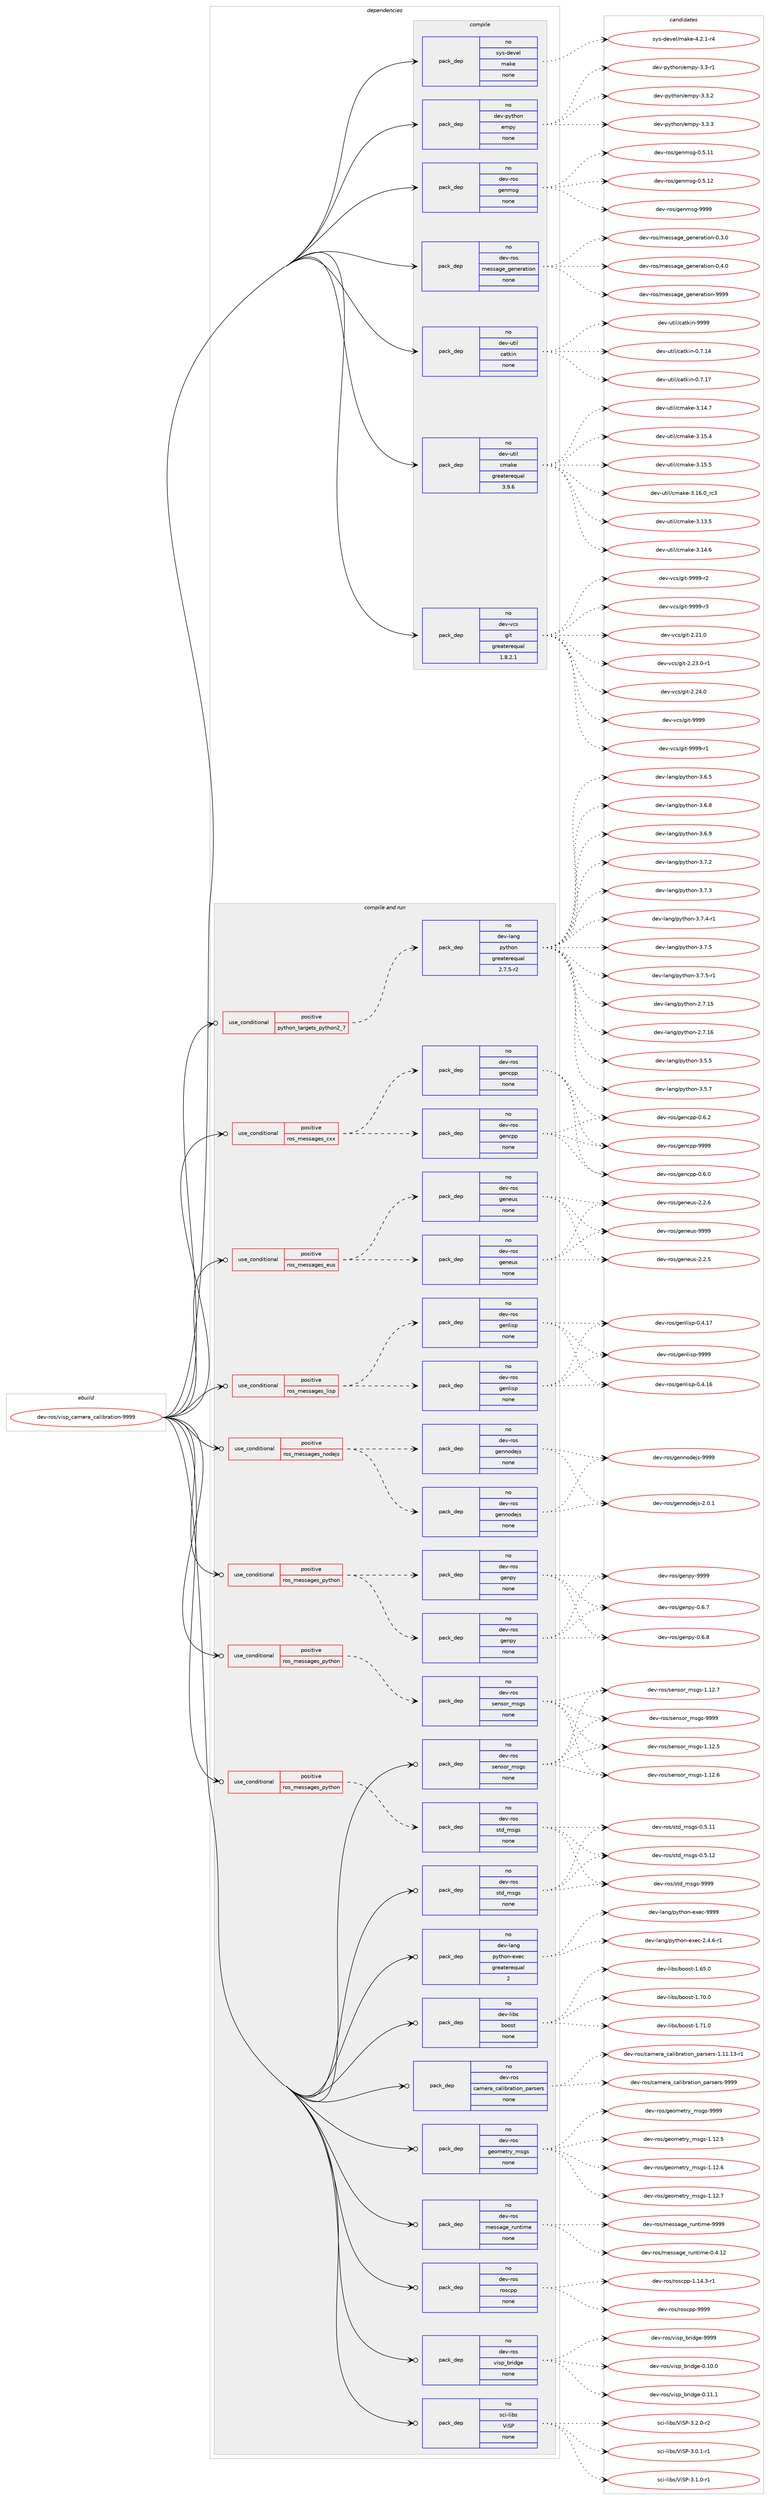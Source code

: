 digraph prolog {

# *************
# Graph options
# *************

newrank=true;
concentrate=true;
compound=true;
graph [rankdir=LR,fontname=Helvetica,fontsize=10,ranksep=1.5];#, ranksep=2.5, nodesep=0.2];
edge  [arrowhead=vee];
node  [fontname=Helvetica,fontsize=10];

# **********
# The ebuild
# **********

subgraph cluster_leftcol {
color=gray;
rank=same;
label=<<i>ebuild</i>>;
id [label="dev-ros/visp_camera_calibration-9999", color=red, width=4, href="../dev-ros/visp_camera_calibration-9999.svg"];
}

# ****************
# The dependencies
# ****************

subgraph cluster_midcol {
color=gray;
label=<<i>dependencies</i>>;
subgraph cluster_compile {
fillcolor="#eeeeee";
style=filled;
label=<<i>compile</i>>;
subgraph pack504615 {
dependency673097 [label=<<TABLE BORDER="0" CELLBORDER="1" CELLSPACING="0" CELLPADDING="4" WIDTH="220"><TR><TD ROWSPAN="6" CELLPADDING="30">pack_dep</TD></TR><TR><TD WIDTH="110">no</TD></TR><TR><TD>dev-python</TD></TR><TR><TD>empy</TD></TR><TR><TD>none</TD></TR><TR><TD></TD></TR></TABLE>>, shape=none, color=blue];
}
id:e -> dependency673097:w [weight=20,style="solid",arrowhead="vee"];
subgraph pack504616 {
dependency673098 [label=<<TABLE BORDER="0" CELLBORDER="1" CELLSPACING="0" CELLPADDING="4" WIDTH="220"><TR><TD ROWSPAN="6" CELLPADDING="30">pack_dep</TD></TR><TR><TD WIDTH="110">no</TD></TR><TR><TD>dev-ros</TD></TR><TR><TD>genmsg</TD></TR><TR><TD>none</TD></TR><TR><TD></TD></TR></TABLE>>, shape=none, color=blue];
}
id:e -> dependency673098:w [weight=20,style="solid",arrowhead="vee"];
subgraph pack504617 {
dependency673099 [label=<<TABLE BORDER="0" CELLBORDER="1" CELLSPACING="0" CELLPADDING="4" WIDTH="220"><TR><TD ROWSPAN="6" CELLPADDING="30">pack_dep</TD></TR><TR><TD WIDTH="110">no</TD></TR><TR><TD>dev-ros</TD></TR><TR><TD>message_generation</TD></TR><TR><TD>none</TD></TR><TR><TD></TD></TR></TABLE>>, shape=none, color=blue];
}
id:e -> dependency673099:w [weight=20,style="solid",arrowhead="vee"];
subgraph pack504618 {
dependency673100 [label=<<TABLE BORDER="0" CELLBORDER="1" CELLSPACING="0" CELLPADDING="4" WIDTH="220"><TR><TD ROWSPAN="6" CELLPADDING="30">pack_dep</TD></TR><TR><TD WIDTH="110">no</TD></TR><TR><TD>dev-util</TD></TR><TR><TD>catkin</TD></TR><TR><TD>none</TD></TR><TR><TD></TD></TR></TABLE>>, shape=none, color=blue];
}
id:e -> dependency673100:w [weight=20,style="solid",arrowhead="vee"];
subgraph pack504619 {
dependency673101 [label=<<TABLE BORDER="0" CELLBORDER="1" CELLSPACING="0" CELLPADDING="4" WIDTH="220"><TR><TD ROWSPAN="6" CELLPADDING="30">pack_dep</TD></TR><TR><TD WIDTH="110">no</TD></TR><TR><TD>dev-util</TD></TR><TR><TD>cmake</TD></TR><TR><TD>greaterequal</TD></TR><TR><TD>3.9.6</TD></TR></TABLE>>, shape=none, color=blue];
}
id:e -> dependency673101:w [weight=20,style="solid",arrowhead="vee"];
subgraph pack504620 {
dependency673102 [label=<<TABLE BORDER="0" CELLBORDER="1" CELLSPACING="0" CELLPADDING="4" WIDTH="220"><TR><TD ROWSPAN="6" CELLPADDING="30">pack_dep</TD></TR><TR><TD WIDTH="110">no</TD></TR><TR><TD>dev-vcs</TD></TR><TR><TD>git</TD></TR><TR><TD>greaterequal</TD></TR><TR><TD>1.8.2.1</TD></TR></TABLE>>, shape=none, color=blue];
}
id:e -> dependency673102:w [weight=20,style="solid",arrowhead="vee"];
subgraph pack504621 {
dependency673103 [label=<<TABLE BORDER="0" CELLBORDER="1" CELLSPACING="0" CELLPADDING="4" WIDTH="220"><TR><TD ROWSPAN="6" CELLPADDING="30">pack_dep</TD></TR><TR><TD WIDTH="110">no</TD></TR><TR><TD>sys-devel</TD></TR><TR><TD>make</TD></TR><TR><TD>none</TD></TR><TR><TD></TD></TR></TABLE>>, shape=none, color=blue];
}
id:e -> dependency673103:w [weight=20,style="solid",arrowhead="vee"];
}
subgraph cluster_compileandrun {
fillcolor="#eeeeee";
style=filled;
label=<<i>compile and run</i>>;
subgraph cond156576 {
dependency673104 [label=<<TABLE BORDER="0" CELLBORDER="1" CELLSPACING="0" CELLPADDING="4"><TR><TD ROWSPAN="3" CELLPADDING="10">use_conditional</TD></TR><TR><TD>positive</TD></TR><TR><TD>python_targets_python2_7</TD></TR></TABLE>>, shape=none, color=red];
subgraph pack504622 {
dependency673105 [label=<<TABLE BORDER="0" CELLBORDER="1" CELLSPACING="0" CELLPADDING="4" WIDTH="220"><TR><TD ROWSPAN="6" CELLPADDING="30">pack_dep</TD></TR><TR><TD WIDTH="110">no</TD></TR><TR><TD>dev-lang</TD></TR><TR><TD>python</TD></TR><TR><TD>greaterequal</TD></TR><TR><TD>2.7.5-r2</TD></TR></TABLE>>, shape=none, color=blue];
}
dependency673104:e -> dependency673105:w [weight=20,style="dashed",arrowhead="vee"];
}
id:e -> dependency673104:w [weight=20,style="solid",arrowhead="odotvee"];
subgraph cond156577 {
dependency673106 [label=<<TABLE BORDER="0" CELLBORDER="1" CELLSPACING="0" CELLPADDING="4"><TR><TD ROWSPAN="3" CELLPADDING="10">use_conditional</TD></TR><TR><TD>positive</TD></TR><TR><TD>ros_messages_cxx</TD></TR></TABLE>>, shape=none, color=red];
subgraph pack504623 {
dependency673107 [label=<<TABLE BORDER="0" CELLBORDER="1" CELLSPACING="0" CELLPADDING="4" WIDTH="220"><TR><TD ROWSPAN="6" CELLPADDING="30">pack_dep</TD></TR><TR><TD WIDTH="110">no</TD></TR><TR><TD>dev-ros</TD></TR><TR><TD>gencpp</TD></TR><TR><TD>none</TD></TR><TR><TD></TD></TR></TABLE>>, shape=none, color=blue];
}
dependency673106:e -> dependency673107:w [weight=20,style="dashed",arrowhead="vee"];
subgraph pack504624 {
dependency673108 [label=<<TABLE BORDER="0" CELLBORDER="1" CELLSPACING="0" CELLPADDING="4" WIDTH="220"><TR><TD ROWSPAN="6" CELLPADDING="30">pack_dep</TD></TR><TR><TD WIDTH="110">no</TD></TR><TR><TD>dev-ros</TD></TR><TR><TD>gencpp</TD></TR><TR><TD>none</TD></TR><TR><TD></TD></TR></TABLE>>, shape=none, color=blue];
}
dependency673106:e -> dependency673108:w [weight=20,style="dashed",arrowhead="vee"];
}
id:e -> dependency673106:w [weight=20,style="solid",arrowhead="odotvee"];
subgraph cond156578 {
dependency673109 [label=<<TABLE BORDER="0" CELLBORDER="1" CELLSPACING="0" CELLPADDING="4"><TR><TD ROWSPAN="3" CELLPADDING="10">use_conditional</TD></TR><TR><TD>positive</TD></TR><TR><TD>ros_messages_eus</TD></TR></TABLE>>, shape=none, color=red];
subgraph pack504625 {
dependency673110 [label=<<TABLE BORDER="0" CELLBORDER="1" CELLSPACING="0" CELLPADDING="4" WIDTH="220"><TR><TD ROWSPAN="6" CELLPADDING="30">pack_dep</TD></TR><TR><TD WIDTH="110">no</TD></TR><TR><TD>dev-ros</TD></TR><TR><TD>geneus</TD></TR><TR><TD>none</TD></TR><TR><TD></TD></TR></TABLE>>, shape=none, color=blue];
}
dependency673109:e -> dependency673110:w [weight=20,style="dashed",arrowhead="vee"];
subgraph pack504626 {
dependency673111 [label=<<TABLE BORDER="0" CELLBORDER="1" CELLSPACING="0" CELLPADDING="4" WIDTH="220"><TR><TD ROWSPAN="6" CELLPADDING="30">pack_dep</TD></TR><TR><TD WIDTH="110">no</TD></TR><TR><TD>dev-ros</TD></TR><TR><TD>geneus</TD></TR><TR><TD>none</TD></TR><TR><TD></TD></TR></TABLE>>, shape=none, color=blue];
}
dependency673109:e -> dependency673111:w [weight=20,style="dashed",arrowhead="vee"];
}
id:e -> dependency673109:w [weight=20,style="solid",arrowhead="odotvee"];
subgraph cond156579 {
dependency673112 [label=<<TABLE BORDER="0" CELLBORDER="1" CELLSPACING="0" CELLPADDING="4"><TR><TD ROWSPAN="3" CELLPADDING="10">use_conditional</TD></TR><TR><TD>positive</TD></TR><TR><TD>ros_messages_lisp</TD></TR></TABLE>>, shape=none, color=red];
subgraph pack504627 {
dependency673113 [label=<<TABLE BORDER="0" CELLBORDER="1" CELLSPACING="0" CELLPADDING="4" WIDTH="220"><TR><TD ROWSPAN="6" CELLPADDING="30">pack_dep</TD></TR><TR><TD WIDTH="110">no</TD></TR><TR><TD>dev-ros</TD></TR><TR><TD>genlisp</TD></TR><TR><TD>none</TD></TR><TR><TD></TD></TR></TABLE>>, shape=none, color=blue];
}
dependency673112:e -> dependency673113:w [weight=20,style="dashed",arrowhead="vee"];
subgraph pack504628 {
dependency673114 [label=<<TABLE BORDER="0" CELLBORDER="1" CELLSPACING="0" CELLPADDING="4" WIDTH="220"><TR><TD ROWSPAN="6" CELLPADDING="30">pack_dep</TD></TR><TR><TD WIDTH="110">no</TD></TR><TR><TD>dev-ros</TD></TR><TR><TD>genlisp</TD></TR><TR><TD>none</TD></TR><TR><TD></TD></TR></TABLE>>, shape=none, color=blue];
}
dependency673112:e -> dependency673114:w [weight=20,style="dashed",arrowhead="vee"];
}
id:e -> dependency673112:w [weight=20,style="solid",arrowhead="odotvee"];
subgraph cond156580 {
dependency673115 [label=<<TABLE BORDER="0" CELLBORDER="1" CELLSPACING="0" CELLPADDING="4"><TR><TD ROWSPAN="3" CELLPADDING="10">use_conditional</TD></TR><TR><TD>positive</TD></TR><TR><TD>ros_messages_nodejs</TD></TR></TABLE>>, shape=none, color=red];
subgraph pack504629 {
dependency673116 [label=<<TABLE BORDER="0" CELLBORDER="1" CELLSPACING="0" CELLPADDING="4" WIDTH="220"><TR><TD ROWSPAN="6" CELLPADDING="30">pack_dep</TD></TR><TR><TD WIDTH="110">no</TD></TR><TR><TD>dev-ros</TD></TR><TR><TD>gennodejs</TD></TR><TR><TD>none</TD></TR><TR><TD></TD></TR></TABLE>>, shape=none, color=blue];
}
dependency673115:e -> dependency673116:w [weight=20,style="dashed",arrowhead="vee"];
subgraph pack504630 {
dependency673117 [label=<<TABLE BORDER="0" CELLBORDER="1" CELLSPACING="0" CELLPADDING="4" WIDTH="220"><TR><TD ROWSPAN="6" CELLPADDING="30">pack_dep</TD></TR><TR><TD WIDTH="110">no</TD></TR><TR><TD>dev-ros</TD></TR><TR><TD>gennodejs</TD></TR><TR><TD>none</TD></TR><TR><TD></TD></TR></TABLE>>, shape=none, color=blue];
}
dependency673115:e -> dependency673117:w [weight=20,style="dashed",arrowhead="vee"];
}
id:e -> dependency673115:w [weight=20,style="solid",arrowhead="odotvee"];
subgraph cond156581 {
dependency673118 [label=<<TABLE BORDER="0" CELLBORDER="1" CELLSPACING="0" CELLPADDING="4"><TR><TD ROWSPAN="3" CELLPADDING="10">use_conditional</TD></TR><TR><TD>positive</TD></TR><TR><TD>ros_messages_python</TD></TR></TABLE>>, shape=none, color=red];
subgraph pack504631 {
dependency673119 [label=<<TABLE BORDER="0" CELLBORDER="1" CELLSPACING="0" CELLPADDING="4" WIDTH="220"><TR><TD ROWSPAN="6" CELLPADDING="30">pack_dep</TD></TR><TR><TD WIDTH="110">no</TD></TR><TR><TD>dev-ros</TD></TR><TR><TD>genpy</TD></TR><TR><TD>none</TD></TR><TR><TD></TD></TR></TABLE>>, shape=none, color=blue];
}
dependency673118:e -> dependency673119:w [weight=20,style="dashed",arrowhead="vee"];
subgraph pack504632 {
dependency673120 [label=<<TABLE BORDER="0" CELLBORDER="1" CELLSPACING="0" CELLPADDING="4" WIDTH="220"><TR><TD ROWSPAN="6" CELLPADDING="30">pack_dep</TD></TR><TR><TD WIDTH="110">no</TD></TR><TR><TD>dev-ros</TD></TR><TR><TD>genpy</TD></TR><TR><TD>none</TD></TR><TR><TD></TD></TR></TABLE>>, shape=none, color=blue];
}
dependency673118:e -> dependency673120:w [weight=20,style="dashed",arrowhead="vee"];
}
id:e -> dependency673118:w [weight=20,style="solid",arrowhead="odotvee"];
subgraph cond156582 {
dependency673121 [label=<<TABLE BORDER="0" CELLBORDER="1" CELLSPACING="0" CELLPADDING="4"><TR><TD ROWSPAN="3" CELLPADDING="10">use_conditional</TD></TR><TR><TD>positive</TD></TR><TR><TD>ros_messages_python</TD></TR></TABLE>>, shape=none, color=red];
subgraph pack504633 {
dependency673122 [label=<<TABLE BORDER="0" CELLBORDER="1" CELLSPACING="0" CELLPADDING="4" WIDTH="220"><TR><TD ROWSPAN="6" CELLPADDING="30">pack_dep</TD></TR><TR><TD WIDTH="110">no</TD></TR><TR><TD>dev-ros</TD></TR><TR><TD>sensor_msgs</TD></TR><TR><TD>none</TD></TR><TR><TD></TD></TR></TABLE>>, shape=none, color=blue];
}
dependency673121:e -> dependency673122:w [weight=20,style="dashed",arrowhead="vee"];
}
id:e -> dependency673121:w [weight=20,style="solid",arrowhead="odotvee"];
subgraph cond156583 {
dependency673123 [label=<<TABLE BORDER="0" CELLBORDER="1" CELLSPACING="0" CELLPADDING="4"><TR><TD ROWSPAN="3" CELLPADDING="10">use_conditional</TD></TR><TR><TD>positive</TD></TR><TR><TD>ros_messages_python</TD></TR></TABLE>>, shape=none, color=red];
subgraph pack504634 {
dependency673124 [label=<<TABLE BORDER="0" CELLBORDER="1" CELLSPACING="0" CELLPADDING="4" WIDTH="220"><TR><TD ROWSPAN="6" CELLPADDING="30">pack_dep</TD></TR><TR><TD WIDTH="110">no</TD></TR><TR><TD>dev-ros</TD></TR><TR><TD>std_msgs</TD></TR><TR><TD>none</TD></TR><TR><TD></TD></TR></TABLE>>, shape=none, color=blue];
}
dependency673123:e -> dependency673124:w [weight=20,style="dashed",arrowhead="vee"];
}
id:e -> dependency673123:w [weight=20,style="solid",arrowhead="odotvee"];
subgraph pack504635 {
dependency673125 [label=<<TABLE BORDER="0" CELLBORDER="1" CELLSPACING="0" CELLPADDING="4" WIDTH="220"><TR><TD ROWSPAN="6" CELLPADDING="30">pack_dep</TD></TR><TR><TD WIDTH="110">no</TD></TR><TR><TD>dev-lang</TD></TR><TR><TD>python-exec</TD></TR><TR><TD>greaterequal</TD></TR><TR><TD>2</TD></TR></TABLE>>, shape=none, color=blue];
}
id:e -> dependency673125:w [weight=20,style="solid",arrowhead="odotvee"];
subgraph pack504636 {
dependency673126 [label=<<TABLE BORDER="0" CELLBORDER="1" CELLSPACING="0" CELLPADDING="4" WIDTH="220"><TR><TD ROWSPAN="6" CELLPADDING="30">pack_dep</TD></TR><TR><TD WIDTH="110">no</TD></TR><TR><TD>dev-libs</TD></TR><TR><TD>boost</TD></TR><TR><TD>none</TD></TR><TR><TD></TD></TR></TABLE>>, shape=none, color=blue];
}
id:e -> dependency673126:w [weight=20,style="solid",arrowhead="odotvee"];
subgraph pack504637 {
dependency673127 [label=<<TABLE BORDER="0" CELLBORDER="1" CELLSPACING="0" CELLPADDING="4" WIDTH="220"><TR><TD ROWSPAN="6" CELLPADDING="30">pack_dep</TD></TR><TR><TD WIDTH="110">no</TD></TR><TR><TD>dev-ros</TD></TR><TR><TD>camera_calibration_parsers</TD></TR><TR><TD>none</TD></TR><TR><TD></TD></TR></TABLE>>, shape=none, color=blue];
}
id:e -> dependency673127:w [weight=20,style="solid",arrowhead="odotvee"];
subgraph pack504638 {
dependency673128 [label=<<TABLE BORDER="0" CELLBORDER="1" CELLSPACING="0" CELLPADDING="4" WIDTH="220"><TR><TD ROWSPAN="6" CELLPADDING="30">pack_dep</TD></TR><TR><TD WIDTH="110">no</TD></TR><TR><TD>dev-ros</TD></TR><TR><TD>geometry_msgs</TD></TR><TR><TD>none</TD></TR><TR><TD></TD></TR></TABLE>>, shape=none, color=blue];
}
id:e -> dependency673128:w [weight=20,style="solid",arrowhead="odotvee"];
subgraph pack504639 {
dependency673129 [label=<<TABLE BORDER="0" CELLBORDER="1" CELLSPACING="0" CELLPADDING="4" WIDTH="220"><TR><TD ROWSPAN="6" CELLPADDING="30">pack_dep</TD></TR><TR><TD WIDTH="110">no</TD></TR><TR><TD>dev-ros</TD></TR><TR><TD>message_runtime</TD></TR><TR><TD>none</TD></TR><TR><TD></TD></TR></TABLE>>, shape=none, color=blue];
}
id:e -> dependency673129:w [weight=20,style="solid",arrowhead="odotvee"];
subgraph pack504640 {
dependency673130 [label=<<TABLE BORDER="0" CELLBORDER="1" CELLSPACING="0" CELLPADDING="4" WIDTH="220"><TR><TD ROWSPAN="6" CELLPADDING="30">pack_dep</TD></TR><TR><TD WIDTH="110">no</TD></TR><TR><TD>dev-ros</TD></TR><TR><TD>roscpp</TD></TR><TR><TD>none</TD></TR><TR><TD></TD></TR></TABLE>>, shape=none, color=blue];
}
id:e -> dependency673130:w [weight=20,style="solid",arrowhead="odotvee"];
subgraph pack504641 {
dependency673131 [label=<<TABLE BORDER="0" CELLBORDER="1" CELLSPACING="0" CELLPADDING="4" WIDTH="220"><TR><TD ROWSPAN="6" CELLPADDING="30">pack_dep</TD></TR><TR><TD WIDTH="110">no</TD></TR><TR><TD>dev-ros</TD></TR><TR><TD>sensor_msgs</TD></TR><TR><TD>none</TD></TR><TR><TD></TD></TR></TABLE>>, shape=none, color=blue];
}
id:e -> dependency673131:w [weight=20,style="solid",arrowhead="odotvee"];
subgraph pack504642 {
dependency673132 [label=<<TABLE BORDER="0" CELLBORDER="1" CELLSPACING="0" CELLPADDING="4" WIDTH="220"><TR><TD ROWSPAN="6" CELLPADDING="30">pack_dep</TD></TR><TR><TD WIDTH="110">no</TD></TR><TR><TD>dev-ros</TD></TR><TR><TD>std_msgs</TD></TR><TR><TD>none</TD></TR><TR><TD></TD></TR></TABLE>>, shape=none, color=blue];
}
id:e -> dependency673132:w [weight=20,style="solid",arrowhead="odotvee"];
subgraph pack504643 {
dependency673133 [label=<<TABLE BORDER="0" CELLBORDER="1" CELLSPACING="0" CELLPADDING="4" WIDTH="220"><TR><TD ROWSPAN="6" CELLPADDING="30">pack_dep</TD></TR><TR><TD WIDTH="110">no</TD></TR><TR><TD>dev-ros</TD></TR><TR><TD>visp_bridge</TD></TR><TR><TD>none</TD></TR><TR><TD></TD></TR></TABLE>>, shape=none, color=blue];
}
id:e -> dependency673133:w [weight=20,style="solid",arrowhead="odotvee"];
subgraph pack504644 {
dependency673134 [label=<<TABLE BORDER="0" CELLBORDER="1" CELLSPACING="0" CELLPADDING="4" WIDTH="220"><TR><TD ROWSPAN="6" CELLPADDING="30">pack_dep</TD></TR><TR><TD WIDTH="110">no</TD></TR><TR><TD>sci-libs</TD></TR><TR><TD>ViSP</TD></TR><TR><TD>none</TD></TR><TR><TD></TD></TR></TABLE>>, shape=none, color=blue];
}
id:e -> dependency673134:w [weight=20,style="solid",arrowhead="odotvee"];
}
subgraph cluster_run {
fillcolor="#eeeeee";
style=filled;
label=<<i>run</i>>;
}
}

# **************
# The candidates
# **************

subgraph cluster_choices {
rank=same;
color=gray;
label=<<i>candidates</i>>;

subgraph choice504615 {
color=black;
nodesep=1;
choice1001011184511212111610411111047101109112121455146514511449 [label="dev-python/empy-3.3-r1", color=red, width=4,href="../dev-python/empy-3.3-r1.svg"];
choice1001011184511212111610411111047101109112121455146514650 [label="dev-python/empy-3.3.2", color=red, width=4,href="../dev-python/empy-3.3.2.svg"];
choice1001011184511212111610411111047101109112121455146514651 [label="dev-python/empy-3.3.3", color=red, width=4,href="../dev-python/empy-3.3.3.svg"];
dependency673097:e -> choice1001011184511212111610411111047101109112121455146514511449:w [style=dotted,weight="100"];
dependency673097:e -> choice1001011184511212111610411111047101109112121455146514650:w [style=dotted,weight="100"];
dependency673097:e -> choice1001011184511212111610411111047101109112121455146514651:w [style=dotted,weight="100"];
}
subgraph choice504616 {
color=black;
nodesep=1;
choice100101118451141111154710310111010911510345484653464949 [label="dev-ros/genmsg-0.5.11", color=red, width=4,href="../dev-ros/genmsg-0.5.11.svg"];
choice100101118451141111154710310111010911510345484653464950 [label="dev-ros/genmsg-0.5.12", color=red, width=4,href="../dev-ros/genmsg-0.5.12.svg"];
choice10010111845114111115471031011101091151034557575757 [label="dev-ros/genmsg-9999", color=red, width=4,href="../dev-ros/genmsg-9999.svg"];
dependency673098:e -> choice100101118451141111154710310111010911510345484653464949:w [style=dotted,weight="100"];
dependency673098:e -> choice100101118451141111154710310111010911510345484653464950:w [style=dotted,weight="100"];
dependency673098:e -> choice10010111845114111115471031011101091151034557575757:w [style=dotted,weight="100"];
}
subgraph choice504617 {
color=black;
nodesep=1;
choice1001011184511411111547109101115115971031019510310111010111497116105111110454846514648 [label="dev-ros/message_generation-0.3.0", color=red, width=4,href="../dev-ros/message_generation-0.3.0.svg"];
choice1001011184511411111547109101115115971031019510310111010111497116105111110454846524648 [label="dev-ros/message_generation-0.4.0", color=red, width=4,href="../dev-ros/message_generation-0.4.0.svg"];
choice10010111845114111115471091011151159710310195103101110101114971161051111104557575757 [label="dev-ros/message_generation-9999", color=red, width=4,href="../dev-ros/message_generation-9999.svg"];
dependency673099:e -> choice1001011184511411111547109101115115971031019510310111010111497116105111110454846514648:w [style=dotted,weight="100"];
dependency673099:e -> choice1001011184511411111547109101115115971031019510310111010111497116105111110454846524648:w [style=dotted,weight="100"];
dependency673099:e -> choice10010111845114111115471091011151159710310195103101110101114971161051111104557575757:w [style=dotted,weight="100"];
}
subgraph choice504618 {
color=black;
nodesep=1;
choice1001011184511711610510847999711610710511045484655464952 [label="dev-util/catkin-0.7.14", color=red, width=4,href="../dev-util/catkin-0.7.14.svg"];
choice1001011184511711610510847999711610710511045484655464955 [label="dev-util/catkin-0.7.17", color=red, width=4,href="../dev-util/catkin-0.7.17.svg"];
choice100101118451171161051084799971161071051104557575757 [label="dev-util/catkin-9999", color=red, width=4,href="../dev-util/catkin-9999.svg"];
dependency673100:e -> choice1001011184511711610510847999711610710511045484655464952:w [style=dotted,weight="100"];
dependency673100:e -> choice1001011184511711610510847999711610710511045484655464955:w [style=dotted,weight="100"];
dependency673100:e -> choice100101118451171161051084799971161071051104557575757:w [style=dotted,weight="100"];
}
subgraph choice504619 {
color=black;
nodesep=1;
choice1001011184511711610510847991099710710145514649514653 [label="dev-util/cmake-3.13.5", color=red, width=4,href="../dev-util/cmake-3.13.5.svg"];
choice1001011184511711610510847991099710710145514649524654 [label="dev-util/cmake-3.14.6", color=red, width=4,href="../dev-util/cmake-3.14.6.svg"];
choice1001011184511711610510847991099710710145514649524655 [label="dev-util/cmake-3.14.7", color=red, width=4,href="../dev-util/cmake-3.14.7.svg"];
choice1001011184511711610510847991099710710145514649534652 [label="dev-util/cmake-3.15.4", color=red, width=4,href="../dev-util/cmake-3.15.4.svg"];
choice1001011184511711610510847991099710710145514649534653 [label="dev-util/cmake-3.15.5", color=red, width=4,href="../dev-util/cmake-3.15.5.svg"];
choice1001011184511711610510847991099710710145514649544648951149951 [label="dev-util/cmake-3.16.0_rc3", color=red, width=4,href="../dev-util/cmake-3.16.0_rc3.svg"];
dependency673101:e -> choice1001011184511711610510847991099710710145514649514653:w [style=dotted,weight="100"];
dependency673101:e -> choice1001011184511711610510847991099710710145514649524654:w [style=dotted,weight="100"];
dependency673101:e -> choice1001011184511711610510847991099710710145514649524655:w [style=dotted,weight="100"];
dependency673101:e -> choice1001011184511711610510847991099710710145514649534652:w [style=dotted,weight="100"];
dependency673101:e -> choice1001011184511711610510847991099710710145514649534653:w [style=dotted,weight="100"];
dependency673101:e -> choice1001011184511711610510847991099710710145514649544648951149951:w [style=dotted,weight="100"];
}
subgraph choice504620 {
color=black;
nodesep=1;
choice10010111845118991154710310511645504650494648 [label="dev-vcs/git-2.21.0", color=red, width=4,href="../dev-vcs/git-2.21.0.svg"];
choice100101118451189911547103105116455046505146484511449 [label="dev-vcs/git-2.23.0-r1", color=red, width=4,href="../dev-vcs/git-2.23.0-r1.svg"];
choice10010111845118991154710310511645504650524648 [label="dev-vcs/git-2.24.0", color=red, width=4,href="../dev-vcs/git-2.24.0.svg"];
choice1001011184511899115471031051164557575757 [label="dev-vcs/git-9999", color=red, width=4,href="../dev-vcs/git-9999.svg"];
choice10010111845118991154710310511645575757574511449 [label="dev-vcs/git-9999-r1", color=red, width=4,href="../dev-vcs/git-9999-r1.svg"];
choice10010111845118991154710310511645575757574511450 [label="dev-vcs/git-9999-r2", color=red, width=4,href="../dev-vcs/git-9999-r2.svg"];
choice10010111845118991154710310511645575757574511451 [label="dev-vcs/git-9999-r3", color=red, width=4,href="../dev-vcs/git-9999-r3.svg"];
dependency673102:e -> choice10010111845118991154710310511645504650494648:w [style=dotted,weight="100"];
dependency673102:e -> choice100101118451189911547103105116455046505146484511449:w [style=dotted,weight="100"];
dependency673102:e -> choice10010111845118991154710310511645504650524648:w [style=dotted,weight="100"];
dependency673102:e -> choice1001011184511899115471031051164557575757:w [style=dotted,weight="100"];
dependency673102:e -> choice10010111845118991154710310511645575757574511449:w [style=dotted,weight="100"];
dependency673102:e -> choice10010111845118991154710310511645575757574511450:w [style=dotted,weight="100"];
dependency673102:e -> choice10010111845118991154710310511645575757574511451:w [style=dotted,weight="100"];
}
subgraph choice504621 {
color=black;
nodesep=1;
choice1151211154510010111810110847109971071014552465046494511452 [label="sys-devel/make-4.2.1-r4", color=red, width=4,href="../sys-devel/make-4.2.1-r4.svg"];
dependency673103:e -> choice1151211154510010111810110847109971071014552465046494511452:w [style=dotted,weight="100"];
}
subgraph choice504622 {
color=black;
nodesep=1;
choice10010111845108971101034711212111610411111045504655464953 [label="dev-lang/python-2.7.15", color=red, width=4,href="../dev-lang/python-2.7.15.svg"];
choice10010111845108971101034711212111610411111045504655464954 [label="dev-lang/python-2.7.16", color=red, width=4,href="../dev-lang/python-2.7.16.svg"];
choice100101118451089711010347112121116104111110455146534653 [label="dev-lang/python-3.5.5", color=red, width=4,href="../dev-lang/python-3.5.5.svg"];
choice100101118451089711010347112121116104111110455146534655 [label="dev-lang/python-3.5.7", color=red, width=4,href="../dev-lang/python-3.5.7.svg"];
choice100101118451089711010347112121116104111110455146544653 [label="dev-lang/python-3.6.5", color=red, width=4,href="../dev-lang/python-3.6.5.svg"];
choice100101118451089711010347112121116104111110455146544656 [label="dev-lang/python-3.6.8", color=red, width=4,href="../dev-lang/python-3.6.8.svg"];
choice100101118451089711010347112121116104111110455146544657 [label="dev-lang/python-3.6.9", color=red, width=4,href="../dev-lang/python-3.6.9.svg"];
choice100101118451089711010347112121116104111110455146554650 [label="dev-lang/python-3.7.2", color=red, width=4,href="../dev-lang/python-3.7.2.svg"];
choice100101118451089711010347112121116104111110455146554651 [label="dev-lang/python-3.7.3", color=red, width=4,href="../dev-lang/python-3.7.3.svg"];
choice1001011184510897110103471121211161041111104551465546524511449 [label="dev-lang/python-3.7.4-r1", color=red, width=4,href="../dev-lang/python-3.7.4-r1.svg"];
choice100101118451089711010347112121116104111110455146554653 [label="dev-lang/python-3.7.5", color=red, width=4,href="../dev-lang/python-3.7.5.svg"];
choice1001011184510897110103471121211161041111104551465546534511449 [label="dev-lang/python-3.7.5-r1", color=red, width=4,href="../dev-lang/python-3.7.5-r1.svg"];
dependency673105:e -> choice10010111845108971101034711212111610411111045504655464953:w [style=dotted,weight="100"];
dependency673105:e -> choice10010111845108971101034711212111610411111045504655464954:w [style=dotted,weight="100"];
dependency673105:e -> choice100101118451089711010347112121116104111110455146534653:w [style=dotted,weight="100"];
dependency673105:e -> choice100101118451089711010347112121116104111110455146534655:w [style=dotted,weight="100"];
dependency673105:e -> choice100101118451089711010347112121116104111110455146544653:w [style=dotted,weight="100"];
dependency673105:e -> choice100101118451089711010347112121116104111110455146544656:w [style=dotted,weight="100"];
dependency673105:e -> choice100101118451089711010347112121116104111110455146544657:w [style=dotted,weight="100"];
dependency673105:e -> choice100101118451089711010347112121116104111110455146554650:w [style=dotted,weight="100"];
dependency673105:e -> choice100101118451089711010347112121116104111110455146554651:w [style=dotted,weight="100"];
dependency673105:e -> choice1001011184510897110103471121211161041111104551465546524511449:w [style=dotted,weight="100"];
dependency673105:e -> choice100101118451089711010347112121116104111110455146554653:w [style=dotted,weight="100"];
dependency673105:e -> choice1001011184510897110103471121211161041111104551465546534511449:w [style=dotted,weight="100"];
}
subgraph choice504623 {
color=black;
nodesep=1;
choice100101118451141111154710310111099112112454846544648 [label="dev-ros/gencpp-0.6.0", color=red, width=4,href="../dev-ros/gencpp-0.6.0.svg"];
choice100101118451141111154710310111099112112454846544650 [label="dev-ros/gencpp-0.6.2", color=red, width=4,href="../dev-ros/gencpp-0.6.2.svg"];
choice1001011184511411111547103101110991121124557575757 [label="dev-ros/gencpp-9999", color=red, width=4,href="../dev-ros/gencpp-9999.svg"];
dependency673107:e -> choice100101118451141111154710310111099112112454846544648:w [style=dotted,weight="100"];
dependency673107:e -> choice100101118451141111154710310111099112112454846544650:w [style=dotted,weight="100"];
dependency673107:e -> choice1001011184511411111547103101110991121124557575757:w [style=dotted,weight="100"];
}
subgraph choice504624 {
color=black;
nodesep=1;
choice100101118451141111154710310111099112112454846544648 [label="dev-ros/gencpp-0.6.0", color=red, width=4,href="../dev-ros/gencpp-0.6.0.svg"];
choice100101118451141111154710310111099112112454846544650 [label="dev-ros/gencpp-0.6.2", color=red, width=4,href="../dev-ros/gencpp-0.6.2.svg"];
choice1001011184511411111547103101110991121124557575757 [label="dev-ros/gencpp-9999", color=red, width=4,href="../dev-ros/gencpp-9999.svg"];
dependency673108:e -> choice100101118451141111154710310111099112112454846544648:w [style=dotted,weight="100"];
dependency673108:e -> choice100101118451141111154710310111099112112454846544650:w [style=dotted,weight="100"];
dependency673108:e -> choice1001011184511411111547103101110991121124557575757:w [style=dotted,weight="100"];
}
subgraph choice504625 {
color=black;
nodesep=1;
choice1001011184511411111547103101110101117115455046504653 [label="dev-ros/geneus-2.2.5", color=red, width=4,href="../dev-ros/geneus-2.2.5.svg"];
choice1001011184511411111547103101110101117115455046504654 [label="dev-ros/geneus-2.2.6", color=red, width=4,href="../dev-ros/geneus-2.2.6.svg"];
choice10010111845114111115471031011101011171154557575757 [label="dev-ros/geneus-9999", color=red, width=4,href="../dev-ros/geneus-9999.svg"];
dependency673110:e -> choice1001011184511411111547103101110101117115455046504653:w [style=dotted,weight="100"];
dependency673110:e -> choice1001011184511411111547103101110101117115455046504654:w [style=dotted,weight="100"];
dependency673110:e -> choice10010111845114111115471031011101011171154557575757:w [style=dotted,weight="100"];
}
subgraph choice504626 {
color=black;
nodesep=1;
choice1001011184511411111547103101110101117115455046504653 [label="dev-ros/geneus-2.2.5", color=red, width=4,href="../dev-ros/geneus-2.2.5.svg"];
choice1001011184511411111547103101110101117115455046504654 [label="dev-ros/geneus-2.2.6", color=red, width=4,href="../dev-ros/geneus-2.2.6.svg"];
choice10010111845114111115471031011101011171154557575757 [label="dev-ros/geneus-9999", color=red, width=4,href="../dev-ros/geneus-9999.svg"];
dependency673111:e -> choice1001011184511411111547103101110101117115455046504653:w [style=dotted,weight="100"];
dependency673111:e -> choice1001011184511411111547103101110101117115455046504654:w [style=dotted,weight="100"];
dependency673111:e -> choice10010111845114111115471031011101011171154557575757:w [style=dotted,weight="100"];
}
subgraph choice504627 {
color=black;
nodesep=1;
choice100101118451141111154710310111010810511511245484652464954 [label="dev-ros/genlisp-0.4.16", color=red, width=4,href="../dev-ros/genlisp-0.4.16.svg"];
choice100101118451141111154710310111010810511511245484652464955 [label="dev-ros/genlisp-0.4.17", color=red, width=4,href="../dev-ros/genlisp-0.4.17.svg"];
choice10010111845114111115471031011101081051151124557575757 [label="dev-ros/genlisp-9999", color=red, width=4,href="../dev-ros/genlisp-9999.svg"];
dependency673113:e -> choice100101118451141111154710310111010810511511245484652464954:w [style=dotted,weight="100"];
dependency673113:e -> choice100101118451141111154710310111010810511511245484652464955:w [style=dotted,weight="100"];
dependency673113:e -> choice10010111845114111115471031011101081051151124557575757:w [style=dotted,weight="100"];
}
subgraph choice504628 {
color=black;
nodesep=1;
choice100101118451141111154710310111010810511511245484652464954 [label="dev-ros/genlisp-0.4.16", color=red, width=4,href="../dev-ros/genlisp-0.4.16.svg"];
choice100101118451141111154710310111010810511511245484652464955 [label="dev-ros/genlisp-0.4.17", color=red, width=4,href="../dev-ros/genlisp-0.4.17.svg"];
choice10010111845114111115471031011101081051151124557575757 [label="dev-ros/genlisp-9999", color=red, width=4,href="../dev-ros/genlisp-9999.svg"];
dependency673114:e -> choice100101118451141111154710310111010810511511245484652464954:w [style=dotted,weight="100"];
dependency673114:e -> choice100101118451141111154710310111010810511511245484652464955:w [style=dotted,weight="100"];
dependency673114:e -> choice10010111845114111115471031011101081051151124557575757:w [style=dotted,weight="100"];
}
subgraph choice504629 {
color=black;
nodesep=1;
choice1001011184511411111547103101110110111100101106115455046484649 [label="dev-ros/gennodejs-2.0.1", color=red, width=4,href="../dev-ros/gennodejs-2.0.1.svg"];
choice10010111845114111115471031011101101111001011061154557575757 [label="dev-ros/gennodejs-9999", color=red, width=4,href="../dev-ros/gennodejs-9999.svg"];
dependency673116:e -> choice1001011184511411111547103101110110111100101106115455046484649:w [style=dotted,weight="100"];
dependency673116:e -> choice10010111845114111115471031011101101111001011061154557575757:w [style=dotted,weight="100"];
}
subgraph choice504630 {
color=black;
nodesep=1;
choice1001011184511411111547103101110110111100101106115455046484649 [label="dev-ros/gennodejs-2.0.1", color=red, width=4,href="../dev-ros/gennodejs-2.0.1.svg"];
choice10010111845114111115471031011101101111001011061154557575757 [label="dev-ros/gennodejs-9999", color=red, width=4,href="../dev-ros/gennodejs-9999.svg"];
dependency673117:e -> choice1001011184511411111547103101110110111100101106115455046484649:w [style=dotted,weight="100"];
dependency673117:e -> choice10010111845114111115471031011101101111001011061154557575757:w [style=dotted,weight="100"];
}
subgraph choice504631 {
color=black;
nodesep=1;
choice1001011184511411111547103101110112121454846544655 [label="dev-ros/genpy-0.6.7", color=red, width=4,href="../dev-ros/genpy-0.6.7.svg"];
choice1001011184511411111547103101110112121454846544656 [label="dev-ros/genpy-0.6.8", color=red, width=4,href="../dev-ros/genpy-0.6.8.svg"];
choice10010111845114111115471031011101121214557575757 [label="dev-ros/genpy-9999", color=red, width=4,href="../dev-ros/genpy-9999.svg"];
dependency673119:e -> choice1001011184511411111547103101110112121454846544655:w [style=dotted,weight="100"];
dependency673119:e -> choice1001011184511411111547103101110112121454846544656:w [style=dotted,weight="100"];
dependency673119:e -> choice10010111845114111115471031011101121214557575757:w [style=dotted,weight="100"];
}
subgraph choice504632 {
color=black;
nodesep=1;
choice1001011184511411111547103101110112121454846544655 [label="dev-ros/genpy-0.6.7", color=red, width=4,href="../dev-ros/genpy-0.6.7.svg"];
choice1001011184511411111547103101110112121454846544656 [label="dev-ros/genpy-0.6.8", color=red, width=4,href="../dev-ros/genpy-0.6.8.svg"];
choice10010111845114111115471031011101121214557575757 [label="dev-ros/genpy-9999", color=red, width=4,href="../dev-ros/genpy-9999.svg"];
dependency673120:e -> choice1001011184511411111547103101110112121454846544655:w [style=dotted,weight="100"];
dependency673120:e -> choice1001011184511411111547103101110112121454846544656:w [style=dotted,weight="100"];
dependency673120:e -> choice10010111845114111115471031011101121214557575757:w [style=dotted,weight="100"];
}
subgraph choice504633 {
color=black;
nodesep=1;
choice10010111845114111115471151011101151111149510911510311545494649504653 [label="dev-ros/sensor_msgs-1.12.5", color=red, width=4,href="../dev-ros/sensor_msgs-1.12.5.svg"];
choice10010111845114111115471151011101151111149510911510311545494649504654 [label="dev-ros/sensor_msgs-1.12.6", color=red, width=4,href="../dev-ros/sensor_msgs-1.12.6.svg"];
choice10010111845114111115471151011101151111149510911510311545494649504655 [label="dev-ros/sensor_msgs-1.12.7", color=red, width=4,href="../dev-ros/sensor_msgs-1.12.7.svg"];
choice1001011184511411111547115101110115111114951091151031154557575757 [label="dev-ros/sensor_msgs-9999", color=red, width=4,href="../dev-ros/sensor_msgs-9999.svg"];
dependency673122:e -> choice10010111845114111115471151011101151111149510911510311545494649504653:w [style=dotted,weight="100"];
dependency673122:e -> choice10010111845114111115471151011101151111149510911510311545494649504654:w [style=dotted,weight="100"];
dependency673122:e -> choice10010111845114111115471151011101151111149510911510311545494649504655:w [style=dotted,weight="100"];
dependency673122:e -> choice1001011184511411111547115101110115111114951091151031154557575757:w [style=dotted,weight="100"];
}
subgraph choice504634 {
color=black;
nodesep=1;
choice10010111845114111115471151161009510911510311545484653464949 [label="dev-ros/std_msgs-0.5.11", color=red, width=4,href="../dev-ros/std_msgs-0.5.11.svg"];
choice10010111845114111115471151161009510911510311545484653464950 [label="dev-ros/std_msgs-0.5.12", color=red, width=4,href="../dev-ros/std_msgs-0.5.12.svg"];
choice1001011184511411111547115116100951091151031154557575757 [label="dev-ros/std_msgs-9999", color=red, width=4,href="../dev-ros/std_msgs-9999.svg"];
dependency673124:e -> choice10010111845114111115471151161009510911510311545484653464949:w [style=dotted,weight="100"];
dependency673124:e -> choice10010111845114111115471151161009510911510311545484653464950:w [style=dotted,weight="100"];
dependency673124:e -> choice1001011184511411111547115116100951091151031154557575757:w [style=dotted,weight="100"];
}
subgraph choice504635 {
color=black;
nodesep=1;
choice10010111845108971101034711212111610411111045101120101994550465246544511449 [label="dev-lang/python-exec-2.4.6-r1", color=red, width=4,href="../dev-lang/python-exec-2.4.6-r1.svg"];
choice10010111845108971101034711212111610411111045101120101994557575757 [label="dev-lang/python-exec-9999", color=red, width=4,href="../dev-lang/python-exec-9999.svg"];
dependency673125:e -> choice10010111845108971101034711212111610411111045101120101994550465246544511449:w [style=dotted,weight="100"];
dependency673125:e -> choice10010111845108971101034711212111610411111045101120101994557575757:w [style=dotted,weight="100"];
}
subgraph choice504636 {
color=black;
nodesep=1;
choice1001011184510810598115479811111111511645494654534648 [label="dev-libs/boost-1.65.0", color=red, width=4,href="../dev-libs/boost-1.65.0.svg"];
choice1001011184510810598115479811111111511645494655484648 [label="dev-libs/boost-1.70.0", color=red, width=4,href="../dev-libs/boost-1.70.0.svg"];
choice1001011184510810598115479811111111511645494655494648 [label="dev-libs/boost-1.71.0", color=red, width=4,href="../dev-libs/boost-1.71.0.svg"];
dependency673126:e -> choice1001011184510810598115479811111111511645494654534648:w [style=dotted,weight="100"];
dependency673126:e -> choice1001011184510810598115479811111111511645494655484648:w [style=dotted,weight="100"];
dependency673126:e -> choice1001011184510810598115479811111111511645494655494648:w [style=dotted,weight="100"];
}
subgraph choice504637 {
color=black;
nodesep=1;
choice10010111845114111115479997109101114979599971081059811497116105111110951129711411510111411545494649494649514511449 [label="dev-ros/camera_calibration_parsers-1.11.13-r1", color=red, width=4,href="../dev-ros/camera_calibration_parsers-1.11.13-r1.svg"];
choice1001011184511411111547999710910111497959997108105981149711610511111095112971141151011141154557575757 [label="dev-ros/camera_calibration_parsers-9999", color=red, width=4,href="../dev-ros/camera_calibration_parsers-9999.svg"];
dependency673127:e -> choice10010111845114111115479997109101114979599971081059811497116105111110951129711411510111411545494649494649514511449:w [style=dotted,weight="100"];
dependency673127:e -> choice1001011184511411111547999710910111497959997108105981149711610511111095112971141151011141154557575757:w [style=dotted,weight="100"];
}
subgraph choice504638 {
color=black;
nodesep=1;
choice10010111845114111115471031011111091011161141219510911510311545494649504653 [label="dev-ros/geometry_msgs-1.12.5", color=red, width=4,href="../dev-ros/geometry_msgs-1.12.5.svg"];
choice10010111845114111115471031011111091011161141219510911510311545494649504654 [label="dev-ros/geometry_msgs-1.12.6", color=red, width=4,href="../dev-ros/geometry_msgs-1.12.6.svg"];
choice10010111845114111115471031011111091011161141219510911510311545494649504655 [label="dev-ros/geometry_msgs-1.12.7", color=red, width=4,href="../dev-ros/geometry_msgs-1.12.7.svg"];
choice1001011184511411111547103101111109101116114121951091151031154557575757 [label="dev-ros/geometry_msgs-9999", color=red, width=4,href="../dev-ros/geometry_msgs-9999.svg"];
dependency673128:e -> choice10010111845114111115471031011111091011161141219510911510311545494649504653:w [style=dotted,weight="100"];
dependency673128:e -> choice10010111845114111115471031011111091011161141219510911510311545494649504654:w [style=dotted,weight="100"];
dependency673128:e -> choice10010111845114111115471031011111091011161141219510911510311545494649504655:w [style=dotted,weight="100"];
dependency673128:e -> choice1001011184511411111547103101111109101116114121951091151031154557575757:w [style=dotted,weight="100"];
}
subgraph choice504639 {
color=black;
nodesep=1;
choice1001011184511411111547109101115115971031019511411711011610510910145484652464950 [label="dev-ros/message_runtime-0.4.12", color=red, width=4,href="../dev-ros/message_runtime-0.4.12.svg"];
choice100101118451141111154710910111511597103101951141171101161051091014557575757 [label="dev-ros/message_runtime-9999", color=red, width=4,href="../dev-ros/message_runtime-9999.svg"];
dependency673129:e -> choice1001011184511411111547109101115115971031019511411711011610510910145484652464950:w [style=dotted,weight="100"];
dependency673129:e -> choice100101118451141111154710910111511597103101951141171101161051091014557575757:w [style=dotted,weight="100"];
}
subgraph choice504640 {
color=black;
nodesep=1;
choice100101118451141111154711411111599112112454946495246514511449 [label="dev-ros/roscpp-1.14.3-r1", color=red, width=4,href="../dev-ros/roscpp-1.14.3-r1.svg"];
choice1001011184511411111547114111115991121124557575757 [label="dev-ros/roscpp-9999", color=red, width=4,href="../dev-ros/roscpp-9999.svg"];
dependency673130:e -> choice100101118451141111154711411111599112112454946495246514511449:w [style=dotted,weight="100"];
dependency673130:e -> choice1001011184511411111547114111115991121124557575757:w [style=dotted,weight="100"];
}
subgraph choice504641 {
color=black;
nodesep=1;
choice10010111845114111115471151011101151111149510911510311545494649504653 [label="dev-ros/sensor_msgs-1.12.5", color=red, width=4,href="../dev-ros/sensor_msgs-1.12.5.svg"];
choice10010111845114111115471151011101151111149510911510311545494649504654 [label="dev-ros/sensor_msgs-1.12.6", color=red, width=4,href="../dev-ros/sensor_msgs-1.12.6.svg"];
choice10010111845114111115471151011101151111149510911510311545494649504655 [label="dev-ros/sensor_msgs-1.12.7", color=red, width=4,href="../dev-ros/sensor_msgs-1.12.7.svg"];
choice1001011184511411111547115101110115111114951091151031154557575757 [label="dev-ros/sensor_msgs-9999", color=red, width=4,href="../dev-ros/sensor_msgs-9999.svg"];
dependency673131:e -> choice10010111845114111115471151011101151111149510911510311545494649504653:w [style=dotted,weight="100"];
dependency673131:e -> choice10010111845114111115471151011101151111149510911510311545494649504654:w [style=dotted,weight="100"];
dependency673131:e -> choice10010111845114111115471151011101151111149510911510311545494649504655:w [style=dotted,weight="100"];
dependency673131:e -> choice1001011184511411111547115101110115111114951091151031154557575757:w [style=dotted,weight="100"];
}
subgraph choice504642 {
color=black;
nodesep=1;
choice10010111845114111115471151161009510911510311545484653464949 [label="dev-ros/std_msgs-0.5.11", color=red, width=4,href="../dev-ros/std_msgs-0.5.11.svg"];
choice10010111845114111115471151161009510911510311545484653464950 [label="dev-ros/std_msgs-0.5.12", color=red, width=4,href="../dev-ros/std_msgs-0.5.12.svg"];
choice1001011184511411111547115116100951091151031154557575757 [label="dev-ros/std_msgs-9999", color=red, width=4,href="../dev-ros/std_msgs-9999.svg"];
dependency673132:e -> choice10010111845114111115471151161009510911510311545484653464949:w [style=dotted,weight="100"];
dependency673132:e -> choice10010111845114111115471151161009510911510311545484653464950:w [style=dotted,weight="100"];
dependency673132:e -> choice1001011184511411111547115116100951091151031154557575757:w [style=dotted,weight="100"];
}
subgraph choice504643 {
color=black;
nodesep=1;
choice1001011184511411111547118105115112959811410510010310145484649484648 [label="dev-ros/visp_bridge-0.10.0", color=red, width=4,href="../dev-ros/visp_bridge-0.10.0.svg"];
choice1001011184511411111547118105115112959811410510010310145484649494649 [label="dev-ros/visp_bridge-0.11.1", color=red, width=4,href="../dev-ros/visp_bridge-0.11.1.svg"];
choice100101118451141111154711810511511295981141051001031014557575757 [label="dev-ros/visp_bridge-9999", color=red, width=4,href="../dev-ros/visp_bridge-9999.svg"];
dependency673133:e -> choice1001011184511411111547118105115112959811410510010310145484649484648:w [style=dotted,weight="100"];
dependency673133:e -> choice1001011184511411111547118105115112959811410510010310145484649494649:w [style=dotted,weight="100"];
dependency673133:e -> choice100101118451141111154711810511511295981141051001031014557575757:w [style=dotted,weight="100"];
}
subgraph choice504644 {
color=black;
nodesep=1;
choice115991054510810598115478610583804551464846494511449 [label="sci-libs/ViSP-3.0.1-r1", color=red, width=4,href="../sci-libs/ViSP-3.0.1-r1.svg"];
choice115991054510810598115478610583804551464946484511449 [label="sci-libs/ViSP-3.1.0-r1", color=red, width=4,href="../sci-libs/ViSP-3.1.0-r1.svg"];
choice115991054510810598115478610583804551465046484511450 [label="sci-libs/ViSP-3.2.0-r2", color=red, width=4,href="../sci-libs/ViSP-3.2.0-r2.svg"];
dependency673134:e -> choice115991054510810598115478610583804551464846494511449:w [style=dotted,weight="100"];
dependency673134:e -> choice115991054510810598115478610583804551464946484511449:w [style=dotted,weight="100"];
dependency673134:e -> choice115991054510810598115478610583804551465046484511450:w [style=dotted,weight="100"];
}
}

}
